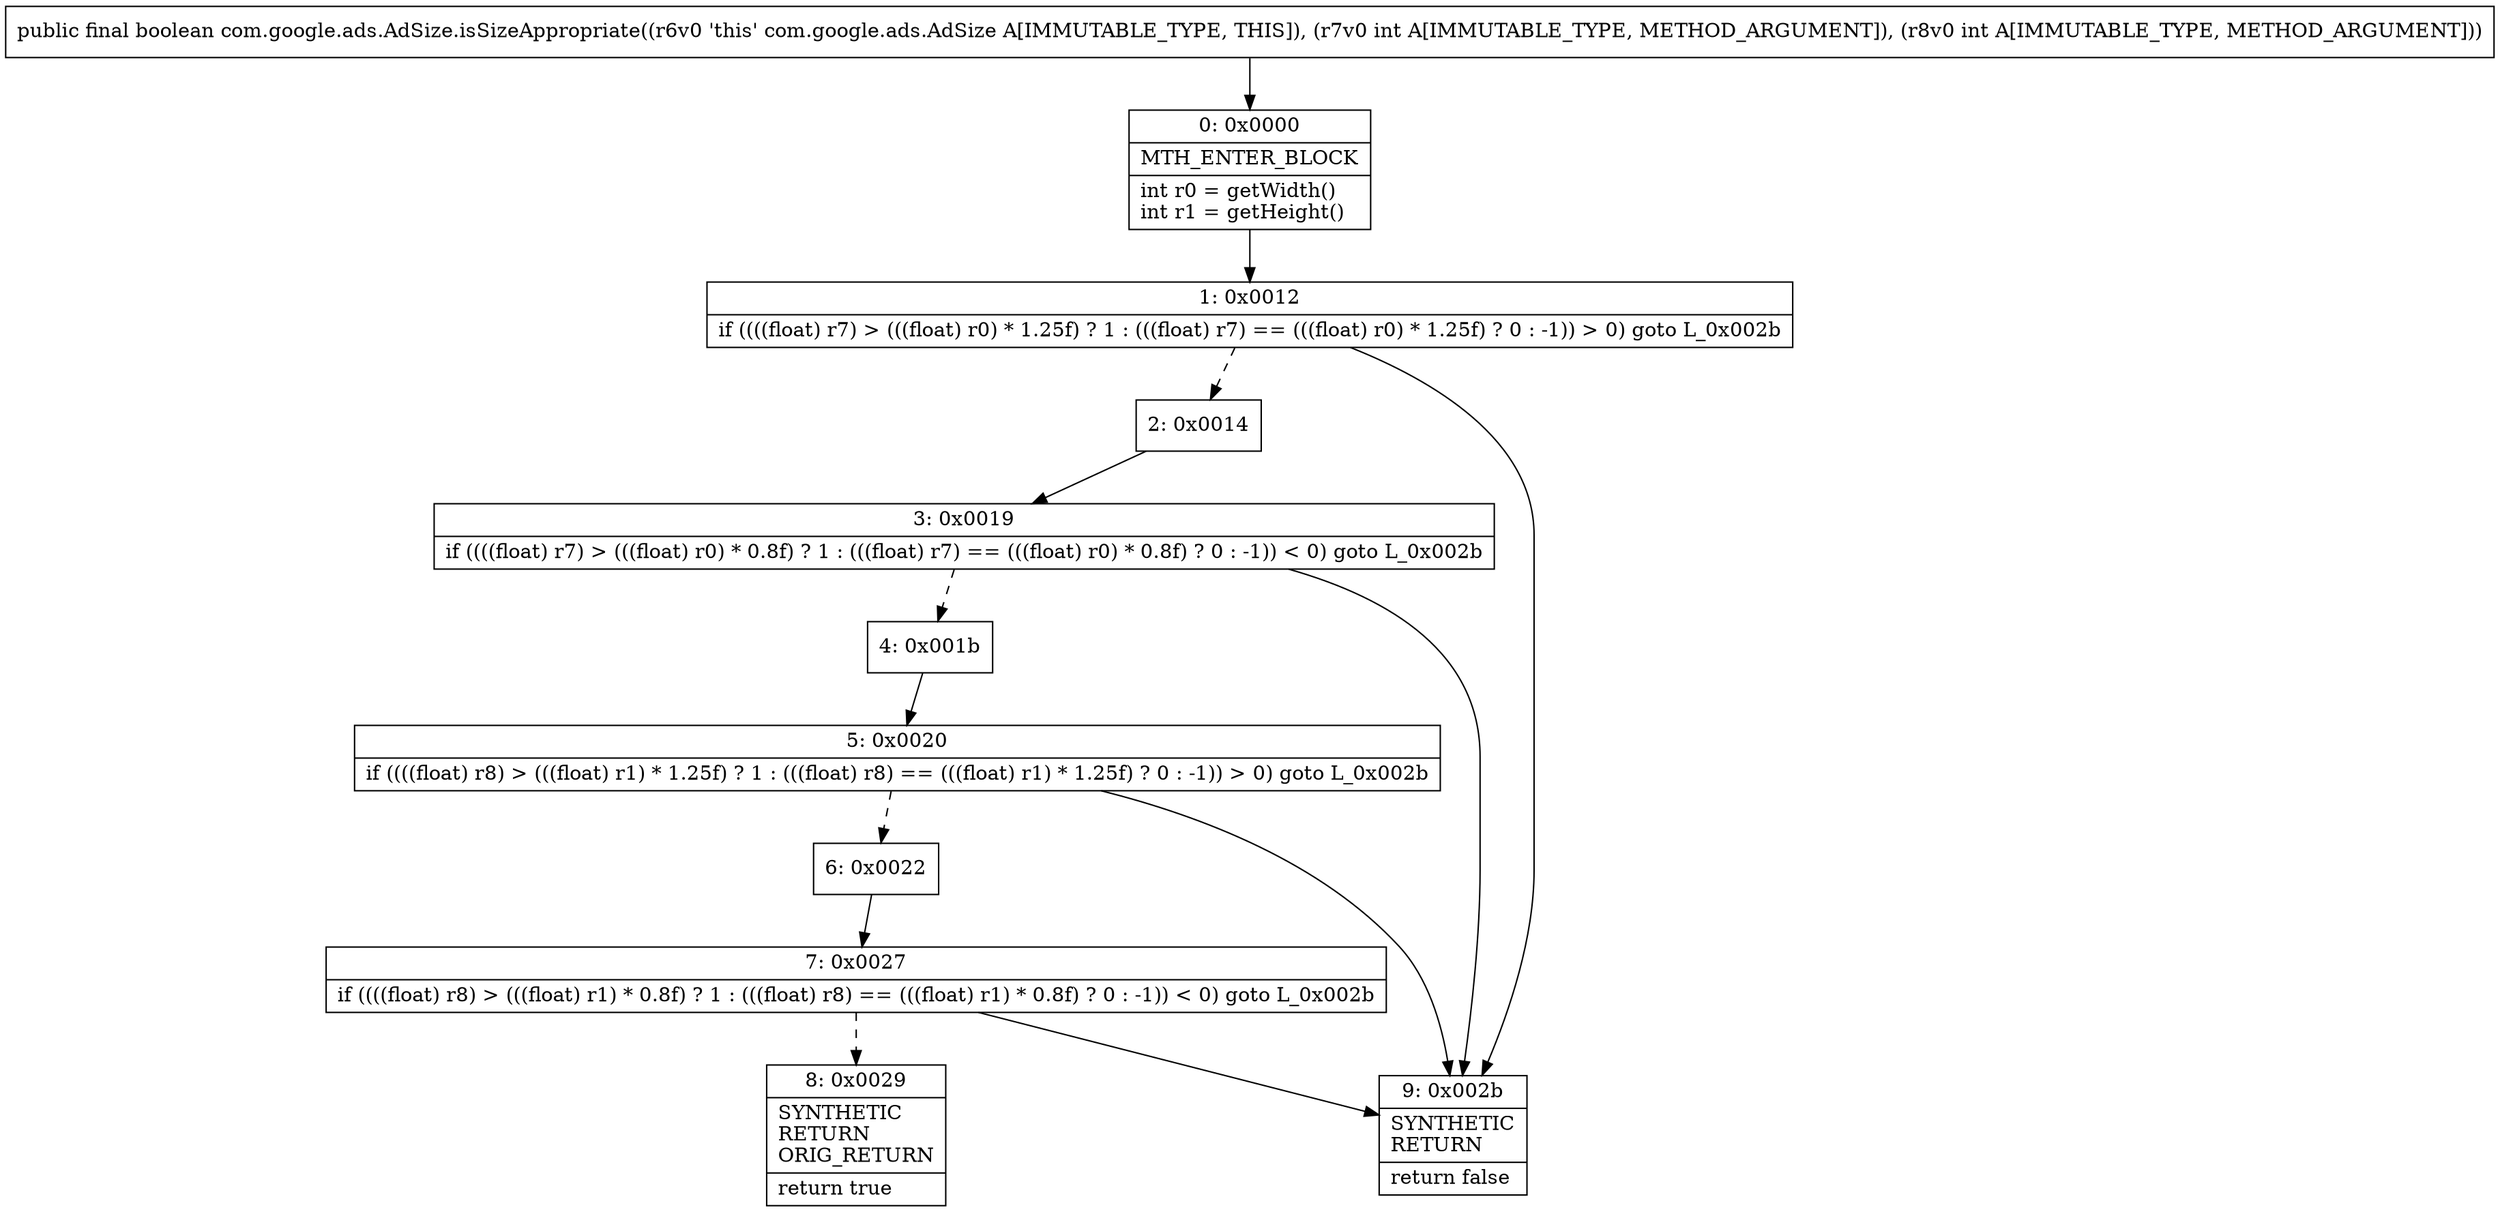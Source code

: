 digraph "CFG forcom.google.ads.AdSize.isSizeAppropriate(II)Z" {
Node_0 [shape=record,label="{0\:\ 0x0000|MTH_ENTER_BLOCK\l|int r0 = getWidth()\lint r1 = getHeight()\l}"];
Node_1 [shape=record,label="{1\:\ 0x0012|if ((((float) r7) \> (((float) r0) * 1.25f) ? 1 : (((float) r7) == (((float) r0) * 1.25f) ? 0 : \-1)) \> 0) goto L_0x002b\l}"];
Node_2 [shape=record,label="{2\:\ 0x0014}"];
Node_3 [shape=record,label="{3\:\ 0x0019|if ((((float) r7) \> (((float) r0) * 0.8f) ? 1 : (((float) r7) == (((float) r0) * 0.8f) ? 0 : \-1)) \< 0) goto L_0x002b\l}"];
Node_4 [shape=record,label="{4\:\ 0x001b}"];
Node_5 [shape=record,label="{5\:\ 0x0020|if ((((float) r8) \> (((float) r1) * 1.25f) ? 1 : (((float) r8) == (((float) r1) * 1.25f) ? 0 : \-1)) \> 0) goto L_0x002b\l}"];
Node_6 [shape=record,label="{6\:\ 0x0022}"];
Node_7 [shape=record,label="{7\:\ 0x0027|if ((((float) r8) \> (((float) r1) * 0.8f) ? 1 : (((float) r8) == (((float) r1) * 0.8f) ? 0 : \-1)) \< 0) goto L_0x002b\l}"];
Node_8 [shape=record,label="{8\:\ 0x0029|SYNTHETIC\lRETURN\lORIG_RETURN\l|return true\l}"];
Node_9 [shape=record,label="{9\:\ 0x002b|SYNTHETIC\lRETURN\l|return false\l}"];
MethodNode[shape=record,label="{public final boolean com.google.ads.AdSize.isSizeAppropriate((r6v0 'this' com.google.ads.AdSize A[IMMUTABLE_TYPE, THIS]), (r7v0 int A[IMMUTABLE_TYPE, METHOD_ARGUMENT]), (r8v0 int A[IMMUTABLE_TYPE, METHOD_ARGUMENT])) }"];
MethodNode -> Node_0;
Node_0 -> Node_1;
Node_1 -> Node_2[style=dashed];
Node_1 -> Node_9;
Node_2 -> Node_3;
Node_3 -> Node_4[style=dashed];
Node_3 -> Node_9;
Node_4 -> Node_5;
Node_5 -> Node_6[style=dashed];
Node_5 -> Node_9;
Node_6 -> Node_7;
Node_7 -> Node_8[style=dashed];
Node_7 -> Node_9;
}

